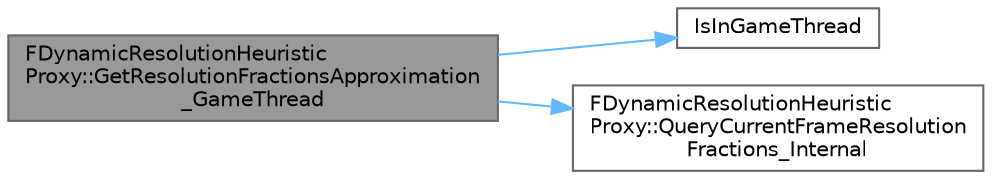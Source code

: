 digraph "FDynamicResolutionHeuristicProxy::GetResolutionFractionsApproximation_GameThread"
{
 // INTERACTIVE_SVG=YES
 // LATEX_PDF_SIZE
  bgcolor="transparent";
  edge [fontname=Helvetica,fontsize=10,labelfontname=Helvetica,labelfontsize=10];
  node [fontname=Helvetica,fontsize=10,shape=box,height=0.2,width=0.4];
  rankdir="LR";
  Node1 [id="Node000001",label="FDynamicResolutionHeuristic\lProxy::GetResolutionFractionsApproximation\l_GameThread",height=0.2,width=0.4,color="gray40", fillcolor="grey60", style="filled", fontcolor="black",tooltip="Returns a non thread safe approximation of the current resolution fraction applied on render thread."];
  Node1 -> Node2 [id="edge1_Node000001_Node000002",color="steelblue1",style="solid",tooltip=" "];
  Node2 [id="Node000002",label="IsInGameThread",height=0.2,width=0.4,color="grey40", fillcolor="white", style="filled",URL="$d5/d8c/CoreGlobals_8h.html#aef9b701034d58fd883a90af440707365",tooltip=" "];
  Node1 -> Node3 [id="edge2_Node000001_Node000003",color="steelblue1",style="solid",tooltip=" "];
  Node3 [id="Node000003",label="FDynamicResolutionHeuristic\lProxy::QueryCurrentFrameResolution\lFractions_Internal",height=0.2,width=0.4,color="grey40", fillcolor="white", style="filled",URL="$d8/dfb/classFDynamicResolutionHeuristicProxy.html#a41c4ad5ab8af1f9c5b62d635abdfa1cf",tooltip=" "];
}
